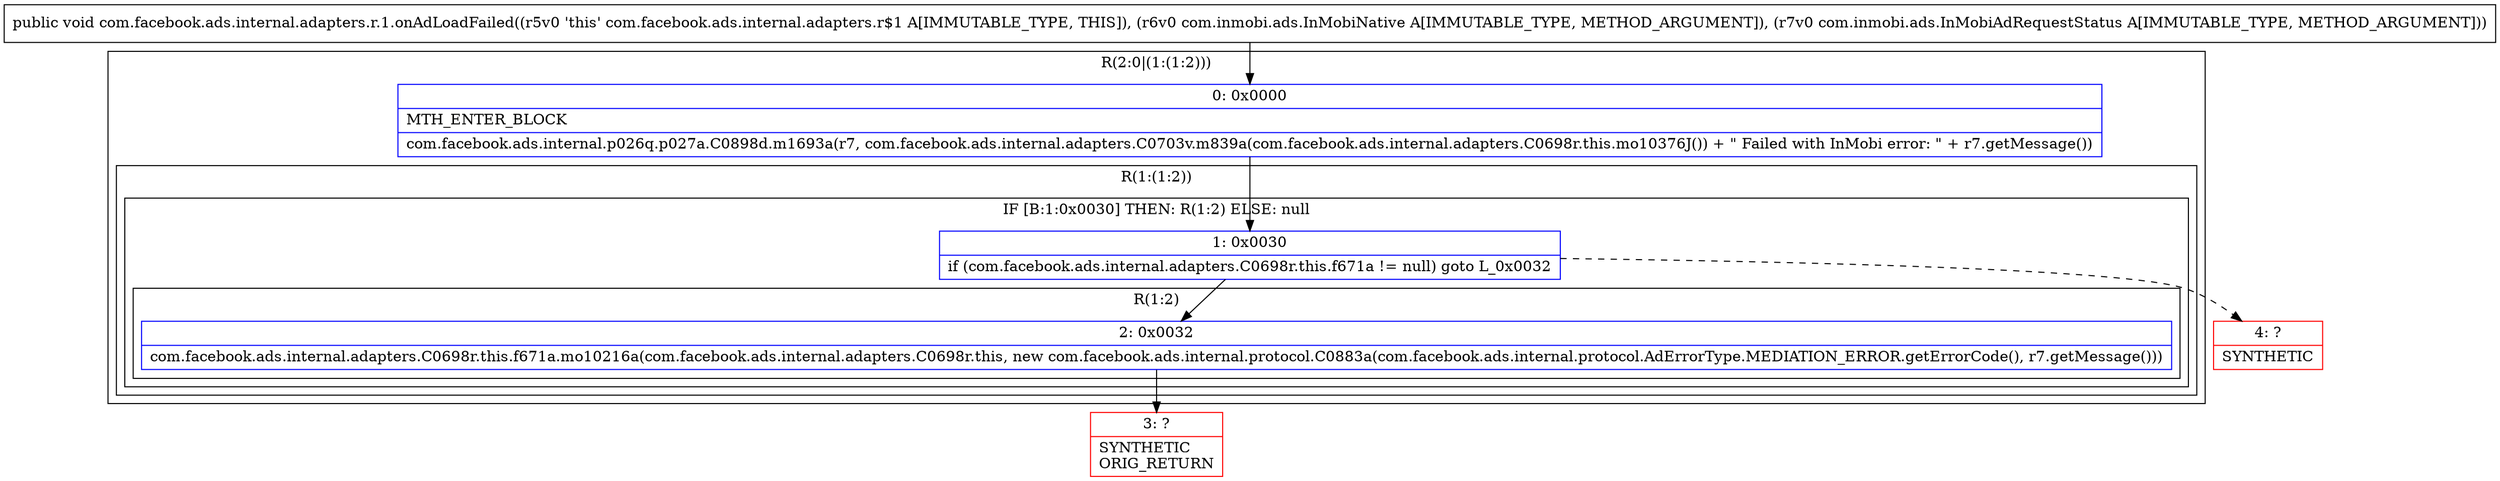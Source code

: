 digraph "CFG forcom.facebook.ads.internal.adapters.r.1.onAdLoadFailed(Lcom\/inmobi\/ads\/InMobiNative;Lcom\/inmobi\/ads\/InMobiAdRequestStatus;)V" {
subgraph cluster_Region_1299665933 {
label = "R(2:0|(1:(1:2)))";
node [shape=record,color=blue];
Node_0 [shape=record,label="{0\:\ 0x0000|MTH_ENTER_BLOCK\l|com.facebook.ads.internal.p026q.p027a.C0898d.m1693a(r7, com.facebook.ads.internal.adapters.C0703v.m839a(com.facebook.ads.internal.adapters.C0698r.this.mo10376J()) + \" Failed with InMobi error: \" + r7.getMessage())\l}"];
subgraph cluster_Region_1840817441 {
label = "R(1:(1:2))";
node [shape=record,color=blue];
subgraph cluster_IfRegion_714662918 {
label = "IF [B:1:0x0030] THEN: R(1:2) ELSE: null";
node [shape=record,color=blue];
Node_1 [shape=record,label="{1\:\ 0x0030|if (com.facebook.ads.internal.adapters.C0698r.this.f671a != null) goto L_0x0032\l}"];
subgraph cluster_Region_1893740631 {
label = "R(1:2)";
node [shape=record,color=blue];
Node_2 [shape=record,label="{2\:\ 0x0032|com.facebook.ads.internal.adapters.C0698r.this.f671a.mo10216a(com.facebook.ads.internal.adapters.C0698r.this, new com.facebook.ads.internal.protocol.C0883a(com.facebook.ads.internal.protocol.AdErrorType.MEDIATION_ERROR.getErrorCode(), r7.getMessage()))\l}"];
}
}
}
}
Node_3 [shape=record,color=red,label="{3\:\ ?|SYNTHETIC\lORIG_RETURN\l}"];
Node_4 [shape=record,color=red,label="{4\:\ ?|SYNTHETIC\l}"];
MethodNode[shape=record,label="{public void com.facebook.ads.internal.adapters.r.1.onAdLoadFailed((r5v0 'this' com.facebook.ads.internal.adapters.r$1 A[IMMUTABLE_TYPE, THIS]), (r6v0 com.inmobi.ads.InMobiNative A[IMMUTABLE_TYPE, METHOD_ARGUMENT]), (r7v0 com.inmobi.ads.InMobiAdRequestStatus A[IMMUTABLE_TYPE, METHOD_ARGUMENT])) }"];
MethodNode -> Node_0;
Node_0 -> Node_1;
Node_1 -> Node_2;
Node_1 -> Node_4[style=dashed];
Node_2 -> Node_3;
}

